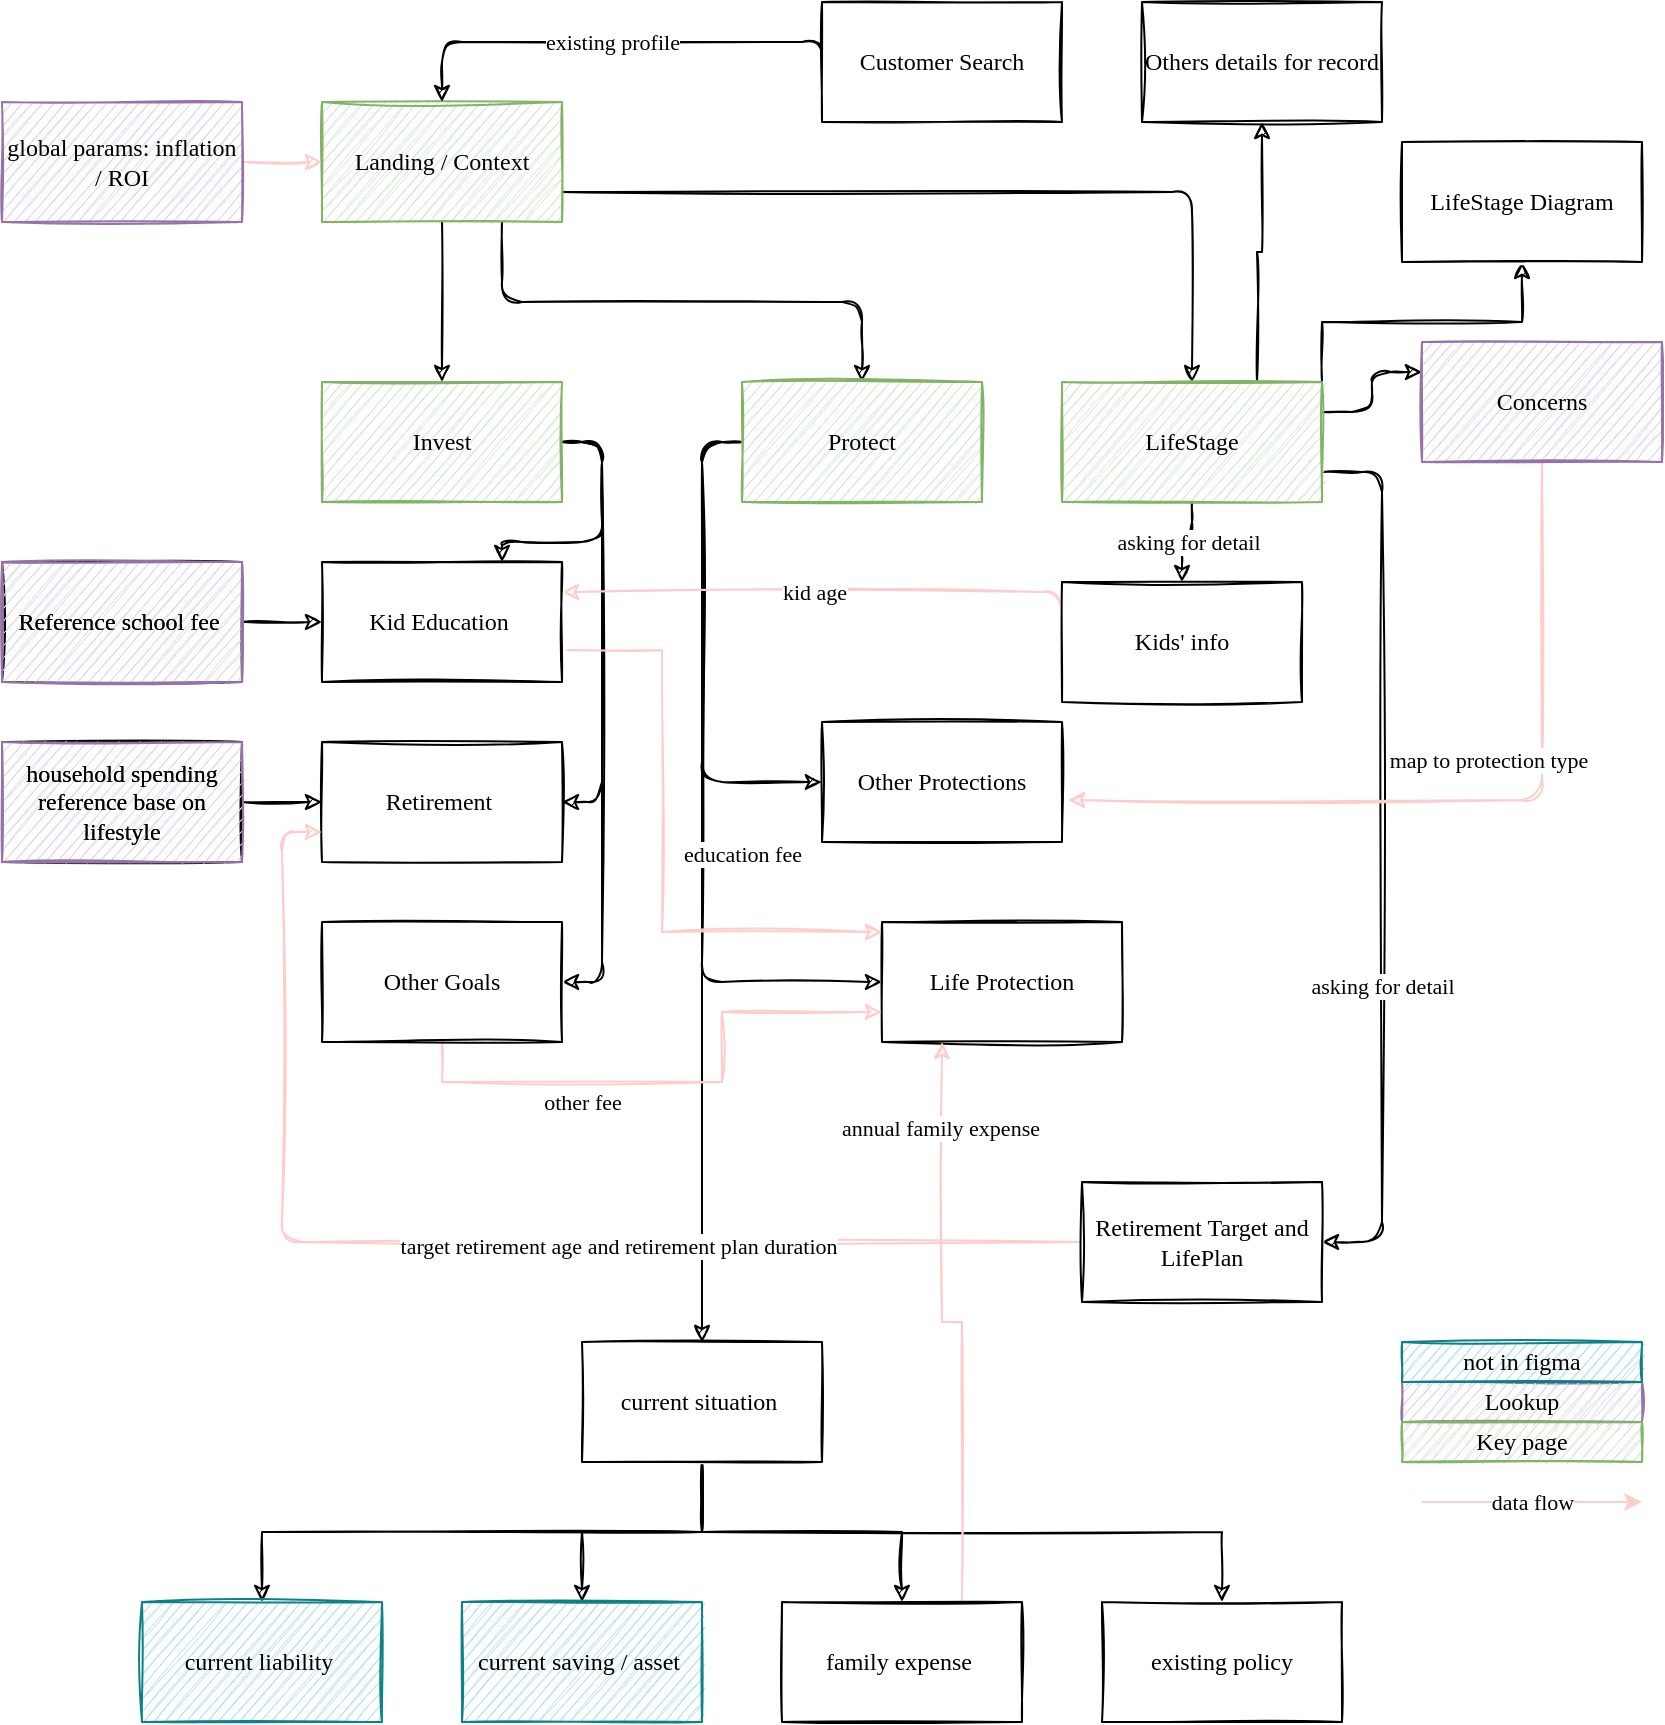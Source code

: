 <mxfile version="13.7.6" type="github">
  <diagram id="EWSqnJioqDDeJ6R7m2_B" name="Data Flow">
    <mxGraphModel dx="1286" dy="979" grid="1" gridSize="10" guides="1" tooltips="1" connect="1" arrows="1" fold="1" page="1" pageScale="1" pageWidth="850" pageHeight="1100" math="0" shadow="0">
      <root>
        <mxCell id="0" />
        <mxCell id="1" parent="0" />
        <mxCell id="O3FAnGdFtzIONOLhY2R--17" style="edgeStyle=orthogonalEdgeStyle;orthogonalLoop=1;jettySize=auto;html=1;exitX=0.5;exitY=1;exitDx=0;exitDy=0;entryX=0.5;entryY=0;entryDx=0;entryDy=0;sketch=1;fontFamily=Verdana;" parent="1" source="O3FAnGdFtzIONOLhY2R--1" target="O3FAnGdFtzIONOLhY2R--2" edge="1">
          <mxGeometry relative="1" as="geometry" />
        </mxCell>
        <mxCell id="O3FAnGdFtzIONOLhY2R--18" style="edgeStyle=orthogonalEdgeStyle;orthogonalLoop=1;jettySize=auto;html=1;exitX=0.75;exitY=1;exitDx=0;exitDy=0;sketch=1;fontFamily=Verdana;" parent="1" source="O3FAnGdFtzIONOLhY2R--1" target="O3FAnGdFtzIONOLhY2R--4" edge="1">
          <mxGeometry relative="1" as="geometry" />
        </mxCell>
        <mxCell id="O3FAnGdFtzIONOLhY2R--19" style="edgeStyle=orthogonalEdgeStyle;orthogonalLoop=1;jettySize=auto;html=1;exitX=1;exitY=0.75;exitDx=0;exitDy=0;entryX=0.5;entryY=0;entryDx=0;entryDy=0;sketch=1;fontFamily=Verdana;" parent="1" source="O3FAnGdFtzIONOLhY2R--1" target="O3FAnGdFtzIONOLhY2R--5" edge="1">
          <mxGeometry relative="1" as="geometry" />
        </mxCell>
        <mxCell id="O3FAnGdFtzIONOLhY2R--1" value="Landing / Context" style="whiteSpace=wrap;html=1;sketch=1;fontFamily=Verdana;fillColor=#d5e8d4;strokeColor=#82b366;" parent="1" vertex="1">
          <mxGeometry x="170" y="70" width="120" height="60" as="geometry" />
        </mxCell>
        <mxCell id="O3FAnGdFtzIONOLhY2R--28" style="edgeStyle=orthogonalEdgeStyle;orthogonalLoop=1;jettySize=auto;html=1;exitX=1;exitY=0.5;exitDx=0;exitDy=0;entryX=0.75;entryY=0;entryDx=0;entryDy=0;sketch=1;fontFamily=Verdana;" parent="1" source="O3FAnGdFtzIONOLhY2R--2" target="O3FAnGdFtzIONOLhY2R--11" edge="1">
          <mxGeometry relative="1" as="geometry" />
        </mxCell>
        <mxCell id="O3FAnGdFtzIONOLhY2R--29" style="edgeStyle=orthogonalEdgeStyle;orthogonalLoop=1;jettySize=auto;html=1;exitX=1;exitY=0.5;exitDx=0;exitDy=0;entryX=1;entryY=0.5;entryDx=0;entryDy=0;sketch=1;fontFamily=Verdana;" parent="1" source="O3FAnGdFtzIONOLhY2R--2" target="O3FAnGdFtzIONOLhY2R--12" edge="1">
          <mxGeometry relative="1" as="geometry" />
        </mxCell>
        <mxCell id="O3FAnGdFtzIONOLhY2R--30" style="edgeStyle=orthogonalEdgeStyle;orthogonalLoop=1;jettySize=auto;html=1;exitX=1;exitY=0.5;exitDx=0;exitDy=0;entryX=1;entryY=0.5;entryDx=0;entryDy=0;sketch=1;fontFamily=Verdana;" parent="1" source="O3FAnGdFtzIONOLhY2R--2" target="O3FAnGdFtzIONOLhY2R--13" edge="1">
          <mxGeometry relative="1" as="geometry" />
        </mxCell>
        <mxCell id="O3FAnGdFtzIONOLhY2R--2" value="Invest" style="whiteSpace=wrap;html=1;sketch=1;fontFamily=Verdana;fillColor=#d5e8d4;strokeColor=#82b366;" parent="1" vertex="1">
          <mxGeometry x="170" y="210" width="120" height="60" as="geometry" />
        </mxCell>
        <mxCell id="O3FAnGdFtzIONOLhY2R--31" value="existing profile" style="edgeStyle=orthogonalEdgeStyle;orthogonalLoop=1;jettySize=auto;html=1;exitX=0;exitY=0.5;exitDx=0;exitDy=0;entryX=0.5;entryY=0;entryDx=0;entryDy=0;sketch=1;fontFamily=Verdana;" parent="1" source="O3FAnGdFtzIONOLhY2R--3" target="O3FAnGdFtzIONOLhY2R--1" edge="1">
          <mxGeometry relative="1" as="geometry">
            <Array as="points">
              <mxPoint x="230" y="40" />
            </Array>
          </mxGeometry>
        </mxCell>
        <mxCell id="O3FAnGdFtzIONOLhY2R--3" value="Customer Search" style="whiteSpace=wrap;html=1;sketch=1;fontFamily=Verdana;" parent="1" vertex="1">
          <mxGeometry x="420" y="20" width="120" height="60" as="geometry" />
        </mxCell>
        <mxCell id="O3FAnGdFtzIONOLhY2R--32" style="edgeStyle=orthogonalEdgeStyle;orthogonalLoop=1;jettySize=auto;html=1;exitX=0;exitY=0.5;exitDx=0;exitDy=0;entryX=0.5;entryY=0;entryDx=0;entryDy=0;sketch=1;fontFamily=Verdana;" parent="1" source="O3FAnGdFtzIONOLhY2R--4" target="O3FAnGdFtzIONOLhY2R--8" edge="1">
          <mxGeometry relative="1" as="geometry" />
        </mxCell>
        <mxCell id="O3FAnGdFtzIONOLhY2R--33" style="edgeStyle=orthogonalEdgeStyle;orthogonalLoop=1;jettySize=auto;html=1;exitX=0;exitY=0.5;exitDx=0;exitDy=0;entryX=0;entryY=0.5;entryDx=0;entryDy=0;sketch=1;fontFamily=Verdana;" parent="1" source="O3FAnGdFtzIONOLhY2R--4" target="O3FAnGdFtzIONOLhY2R--9" edge="1">
          <mxGeometry relative="1" as="geometry" />
        </mxCell>
        <mxCell id="O3FAnGdFtzIONOLhY2R--34" style="edgeStyle=orthogonalEdgeStyle;orthogonalLoop=1;jettySize=auto;html=1;exitX=0;exitY=0.5;exitDx=0;exitDy=0;entryX=0;entryY=0.5;entryDx=0;entryDy=0;sketch=1;fontFamily=Verdana;" parent="1" source="O3FAnGdFtzIONOLhY2R--4" target="O3FAnGdFtzIONOLhY2R--10" edge="1">
          <mxGeometry relative="1" as="geometry" />
        </mxCell>
        <mxCell id="O3FAnGdFtzIONOLhY2R--4" value="Protect" style="whiteSpace=wrap;html=1;sketch=1;fontFamily=Verdana;fillColor=#d5e8d4;strokeColor=#82b366;" parent="1" vertex="1">
          <mxGeometry x="380" y="210" width="120" height="60" as="geometry" />
        </mxCell>
        <mxCell id="O3FAnGdFtzIONOLhY2R--22" style="edgeStyle=orthogonalEdgeStyle;orthogonalLoop=1;jettySize=auto;html=1;exitX=1;exitY=0.25;exitDx=0;exitDy=0;entryX=0;entryY=0.25;entryDx=0;entryDy=0;sketch=1;fontFamily=Verdana;" parent="1" source="O3FAnGdFtzIONOLhY2R--5" target="O3FAnGdFtzIONOLhY2R--7" edge="1">
          <mxGeometry relative="1" as="geometry" />
        </mxCell>
        <mxCell id="O3FAnGdFtzIONOLhY2R--36" value="asking for detail" style="edgeStyle=orthogonalEdgeStyle;orthogonalLoop=1;jettySize=auto;html=1;exitX=0.5;exitY=1;exitDx=0;exitDy=0;sketch=1;fontFamily=Verdana;" parent="1" source="O3FAnGdFtzIONOLhY2R--5" target="O3FAnGdFtzIONOLhY2R--6" edge="1">
          <mxGeometry relative="1" as="geometry" />
        </mxCell>
        <mxCell id="O3FAnGdFtzIONOLhY2R--37" value="asking for detail" style="edgeStyle=orthogonalEdgeStyle;orthogonalLoop=1;jettySize=auto;html=1;exitX=1;exitY=0.75;exitDx=0;exitDy=0;entryX=1;entryY=0.5;entryDx=0;entryDy=0;sketch=1;fontFamily=Verdana;" parent="1" source="O3FAnGdFtzIONOLhY2R--5" target="O3FAnGdFtzIONOLhY2R--35" edge="1">
          <mxGeometry x="0.291" relative="1" as="geometry">
            <Array as="points">
              <mxPoint x="700" y="255" />
              <mxPoint x="700" y="640" />
            </Array>
            <mxPoint as="offset" />
          </mxGeometry>
        </mxCell>
        <mxCell id="RtNHBDS2QIgpiVo3VP4l-9" style="edgeStyle=orthogonalEdgeStyle;rounded=0;sketch=1;orthogonalLoop=1;jettySize=auto;html=1;exitX=0.75;exitY=0;exitDx=0;exitDy=0;entryX=0.5;entryY=1;entryDx=0;entryDy=0;strokeColor=#000000;fillColor=#FFCCCC;fontFamily=Verdana;" edge="1" parent="1" source="O3FAnGdFtzIONOLhY2R--5" target="RtNHBDS2QIgpiVo3VP4l-8">
          <mxGeometry relative="1" as="geometry" />
        </mxCell>
        <mxCell id="RtNHBDS2QIgpiVo3VP4l-11" style="edgeStyle=orthogonalEdgeStyle;rounded=0;sketch=1;orthogonalLoop=1;jettySize=auto;html=1;exitX=1;exitY=0;exitDx=0;exitDy=0;entryX=0.5;entryY=1;entryDx=0;entryDy=0;strokeColor=#000000;fillColor=#FFCCCC;fontFamily=Verdana;" edge="1" parent="1" source="O3FAnGdFtzIONOLhY2R--5" target="RtNHBDS2QIgpiVo3VP4l-10">
          <mxGeometry relative="1" as="geometry" />
        </mxCell>
        <mxCell id="O3FAnGdFtzIONOLhY2R--5" value="LifeStage" style="whiteSpace=wrap;html=1;sketch=1;fontFamily=Verdana;fillColor=#d5e8d4;strokeColor=#82b366;" parent="1" vertex="1">
          <mxGeometry x="540" y="210" width="130" height="60" as="geometry" />
        </mxCell>
        <mxCell id="O3FAnGdFtzIONOLhY2R--39" style="edgeStyle=orthogonalEdgeStyle;orthogonalLoop=1;jettySize=auto;html=1;exitX=0;exitY=0.5;exitDx=0;exitDy=0;entryX=1;entryY=0.25;entryDx=0;entryDy=0;strokeColor=#FFCCCC;sketch=1;fontFamily=Verdana;" parent="1" source="O3FAnGdFtzIONOLhY2R--6" target="O3FAnGdFtzIONOLhY2R--11" edge="1">
          <mxGeometry relative="1" as="geometry">
            <Array as="points">
              <mxPoint x="540" y="315" />
            </Array>
          </mxGeometry>
        </mxCell>
        <mxCell id="O3FAnGdFtzIONOLhY2R--40" value="kid age" style="edgeLabel;html=1;align=center;verticalAlign=middle;resizable=0;points=[];sketch=1;fontFamily=Verdana;" parent="O3FAnGdFtzIONOLhY2R--39" vertex="1" connectable="0">
          <mxGeometry x="0.085" relative="1" as="geometry">
            <mxPoint as="offset" />
          </mxGeometry>
        </mxCell>
        <mxCell id="O3FAnGdFtzIONOLhY2R--6" value="Kids&#39; info" style="whiteSpace=wrap;html=1;sketch=1;fontFamily=Verdana;" parent="1" vertex="1">
          <mxGeometry x="540" y="310" width="120" height="60" as="geometry" />
        </mxCell>
        <mxCell id="RtNHBDS2QIgpiVo3VP4l-1" style="edgeStyle=orthogonalEdgeStyle;orthogonalLoop=1;jettySize=auto;html=1;exitX=0.5;exitY=1;exitDx=0;exitDy=0;fillColor=#FFCCCC;strokeColor=#FFCCCC;sketch=1;fontFamily=Verdana;entryX=1.025;entryY=0.65;entryDx=0;entryDy=0;entryPerimeter=0;" edge="1" parent="1" source="O3FAnGdFtzIONOLhY2R--7" target="O3FAnGdFtzIONOLhY2R--10">
          <mxGeometry relative="1" as="geometry">
            <mxPoint x="570" y="540" as="targetPoint" />
            <Array as="points">
              <mxPoint x="780" y="419" />
            </Array>
          </mxGeometry>
        </mxCell>
        <mxCell id="RtNHBDS2QIgpiVo3VP4l-3" value="map to protection type" style="edgeLabel;html=1;align=center;verticalAlign=middle;resizable=0;points=[];sketch=1;fontFamily=Verdana;" vertex="1" connectable="0" parent="RtNHBDS2QIgpiVo3VP4l-1">
          <mxGeometry x="-0.033" y="-2" relative="1" as="geometry">
            <mxPoint y="-18" as="offset" />
          </mxGeometry>
        </mxCell>
        <mxCell id="O3FAnGdFtzIONOLhY2R--7" value="Concerns" style="whiteSpace=wrap;html=1;sketch=1;fontFamily=Verdana;fillColor=#e1d5e7;strokeColor=#9673a6;" parent="1" vertex="1">
          <mxGeometry x="720" y="190" width="120" height="60" as="geometry" />
        </mxCell>
        <mxCell id="RtNHBDS2QIgpiVo3VP4l-15" style="edgeStyle=orthogonalEdgeStyle;rounded=0;sketch=1;orthogonalLoop=1;jettySize=auto;html=1;exitX=0.5;exitY=1;exitDx=0;exitDy=0;entryX=0.5;entryY=0;entryDx=0;entryDy=0;strokeColor=#000000;fillColor=#FFCCCC;fontFamily=Verdana;" edge="1" parent="1" source="O3FAnGdFtzIONOLhY2R--8" target="RtNHBDS2QIgpiVo3VP4l-12">
          <mxGeometry relative="1" as="geometry" />
        </mxCell>
        <mxCell id="RtNHBDS2QIgpiVo3VP4l-16" style="edgeStyle=orthogonalEdgeStyle;rounded=0;sketch=1;orthogonalLoop=1;jettySize=auto;html=1;exitX=0.5;exitY=1;exitDx=0;exitDy=0;strokeColor=#000000;fillColor=#FFCCCC;fontFamily=Verdana;" edge="1" parent="1" source="O3FAnGdFtzIONOLhY2R--8" target="RtNHBDS2QIgpiVo3VP4l-13">
          <mxGeometry relative="1" as="geometry" />
        </mxCell>
        <mxCell id="RtNHBDS2QIgpiVo3VP4l-18" style="edgeStyle=orthogonalEdgeStyle;rounded=0;sketch=1;orthogonalLoop=1;jettySize=auto;html=1;exitX=0.5;exitY=1;exitDx=0;exitDy=0;entryX=0.5;entryY=0;entryDx=0;entryDy=0;strokeColor=#000000;fillColor=#FFCCCC;fontFamily=Verdana;" edge="1" parent="1" source="O3FAnGdFtzIONOLhY2R--8" target="RtNHBDS2QIgpiVo3VP4l-17">
          <mxGeometry relative="1" as="geometry" />
        </mxCell>
        <mxCell id="RtNHBDS2QIgpiVo3VP4l-20" style="edgeStyle=orthogonalEdgeStyle;rounded=0;sketch=1;orthogonalLoop=1;jettySize=auto;html=1;exitX=0.5;exitY=1;exitDx=0;exitDy=0;entryX=0.5;entryY=0;entryDx=0;entryDy=0;strokeColor=#000000;fillColor=#FFCCCC;fontFamily=Verdana;" edge="1" parent="1" source="O3FAnGdFtzIONOLhY2R--8" target="RtNHBDS2QIgpiVo3VP4l-19">
          <mxGeometry relative="1" as="geometry" />
        </mxCell>
        <mxCell id="O3FAnGdFtzIONOLhY2R--8" value="current situation&amp;nbsp;" style="whiteSpace=wrap;html=1;sketch=1;fontFamily=Verdana;" parent="1" vertex="1">
          <mxGeometry x="300" y="690" width="120" height="60" as="geometry" />
        </mxCell>
        <mxCell id="O3FAnGdFtzIONOLhY2R--9" value="Life Protection" style="whiteSpace=wrap;html=1;sketch=1;fontFamily=Verdana;" parent="1" vertex="1">
          <mxGeometry x="450" y="480" width="120" height="60" as="geometry" />
        </mxCell>
        <mxCell id="O3FAnGdFtzIONOLhY2R--10" value="Other Protections" style="whiteSpace=wrap;html=1;sketch=1;fontFamily=Verdana;" parent="1" vertex="1">
          <mxGeometry x="420" y="380" width="120" height="60" as="geometry" />
        </mxCell>
        <mxCell id="RtNHBDS2QIgpiVo3VP4l-33" style="edgeStyle=orthogonalEdgeStyle;rounded=0;sketch=1;orthogonalLoop=1;jettySize=auto;html=1;exitX=1.023;exitY=0.733;exitDx=0;exitDy=0;strokeColor=#FFCCCC;fillColor=#FFCCCC;fontFamily=Verdana;exitPerimeter=0;" edge="1" parent="1" source="O3FAnGdFtzIONOLhY2R--11">
          <mxGeometry relative="1" as="geometry">
            <mxPoint x="450" y="485" as="targetPoint" />
            <Array as="points">
              <mxPoint x="340" y="344" />
              <mxPoint x="340" y="485" />
            </Array>
          </mxGeometry>
        </mxCell>
        <mxCell id="RtNHBDS2QIgpiVo3VP4l-34" value="education fee" style="edgeLabel;html=1;align=center;verticalAlign=middle;resizable=0;points=[];fontFamily=Verdana;" vertex="1" connectable="0" parent="RtNHBDS2QIgpiVo3VP4l-33">
          <mxGeometry x="-0.036" y="-3" relative="1" as="geometry">
            <mxPoint x="42.97" y="5" as="offset" />
          </mxGeometry>
        </mxCell>
        <mxCell id="O3FAnGdFtzIONOLhY2R--11" value="Kid Education&amp;nbsp;" style="whiteSpace=wrap;html=1;sketch=1;fontFamily=Verdana;" parent="1" vertex="1">
          <mxGeometry x="170" y="300" width="120" height="60" as="geometry" />
        </mxCell>
        <mxCell id="O3FAnGdFtzIONOLhY2R--12" value="Retirement&amp;nbsp;" style="whiteSpace=wrap;html=1;sketch=1;fontFamily=Verdana;" parent="1" vertex="1">
          <mxGeometry x="170" y="390" width="120" height="60" as="geometry" />
        </mxCell>
        <mxCell id="RtNHBDS2QIgpiVo3VP4l-35" style="edgeStyle=orthogonalEdgeStyle;rounded=0;sketch=1;orthogonalLoop=1;jettySize=auto;html=1;exitX=0.5;exitY=1;exitDx=0;exitDy=0;entryX=0;entryY=0.75;entryDx=0;entryDy=0;strokeColor=#FFCCCC;fillColor=#FFCCCC;fontFamily=Verdana;" edge="1" parent="1" source="O3FAnGdFtzIONOLhY2R--13" target="O3FAnGdFtzIONOLhY2R--9">
          <mxGeometry relative="1" as="geometry" />
        </mxCell>
        <mxCell id="RtNHBDS2QIgpiVo3VP4l-36" value="other fee" style="edgeLabel;html=1;align=center;verticalAlign=middle;resizable=0;points=[];fontFamily=Verdana;" vertex="1" connectable="0" parent="RtNHBDS2QIgpiVo3VP4l-35">
          <mxGeometry x="0.116" y="3" relative="1" as="geometry">
            <mxPoint x="-63.83" y="13" as="offset" />
          </mxGeometry>
        </mxCell>
        <mxCell id="O3FAnGdFtzIONOLhY2R--13" value="Other Goals" style="whiteSpace=wrap;html=1;sketch=1;fontFamily=Verdana;" parent="1" vertex="1">
          <mxGeometry x="170" y="480" width="120" height="60" as="geometry" />
        </mxCell>
        <mxCell id="O3FAnGdFtzIONOLhY2R--24" style="edgeStyle=orthogonalEdgeStyle;orthogonalLoop=1;jettySize=auto;html=1;exitX=1;exitY=0.5;exitDx=0;exitDy=0;entryX=0;entryY=0.5;entryDx=0;entryDy=0;sketch=1;fontFamily=Verdana;" parent="1" source="O3FAnGdFtzIONOLhY2R--15" target="O3FAnGdFtzIONOLhY2R--11" edge="1">
          <mxGeometry relative="1" as="geometry" />
        </mxCell>
        <mxCell id="O3FAnGdFtzIONOLhY2R--15" value="Reference school fee&amp;nbsp;" style="whiteSpace=wrap;html=1;sketch=1;fontFamily=Verdana;" parent="1" vertex="1">
          <mxGeometry x="10" y="300" width="120" height="60" as="geometry" />
        </mxCell>
        <mxCell id="O3FAnGdFtzIONOLhY2R--25" style="edgeStyle=orthogonalEdgeStyle;orthogonalLoop=1;jettySize=auto;html=1;exitX=1;exitY=0.5;exitDx=0;exitDy=0;entryX=0;entryY=0.5;entryDx=0;entryDy=0;sketch=1;fontFamily=Verdana;" parent="1" source="O3FAnGdFtzIONOLhY2R--16" target="O3FAnGdFtzIONOLhY2R--12" edge="1">
          <mxGeometry relative="1" as="geometry" />
        </mxCell>
        <mxCell id="O3FAnGdFtzIONOLhY2R--16" value="household spending reference base on lifestyle" style="whiteSpace=wrap;html=1;sketch=1;fontFamily=Verdana;" parent="1" vertex="1">
          <mxGeometry x="10" y="390" width="120" height="60" as="geometry" />
        </mxCell>
        <mxCell id="O3FAnGdFtzIONOLhY2R--38" style="edgeStyle=orthogonalEdgeStyle;orthogonalLoop=1;jettySize=auto;html=1;exitX=0;exitY=0.5;exitDx=0;exitDy=0;entryX=0;entryY=0.75;entryDx=0;entryDy=0;fillColor=#FFCC99;strokeColor=#FFCCCC;sketch=1;fontFamily=Verdana;" parent="1" source="O3FAnGdFtzIONOLhY2R--35" target="O3FAnGdFtzIONOLhY2R--12" edge="1">
          <mxGeometry relative="1" as="geometry" />
        </mxCell>
        <mxCell id="O3FAnGdFtzIONOLhY2R--41" value="target retirement age and retirement plan duration" style="edgeLabel;html=1;align=center;verticalAlign=middle;resizable=0;points=[];sketch=1;fontFamily=Verdana;" parent="O3FAnGdFtzIONOLhY2R--38" vertex="1" connectable="0">
          <mxGeometry x="-0.256" y="2" relative="1" as="geometry">
            <mxPoint as="offset" />
          </mxGeometry>
        </mxCell>
        <mxCell id="O3FAnGdFtzIONOLhY2R--35" value="Retirement Target and LifePlan" style="whiteSpace=wrap;html=1;sketch=1;fontFamily=Verdana;" parent="1" vertex="1">
          <mxGeometry x="550" y="610" width="120" height="60" as="geometry" />
        </mxCell>
        <mxCell id="RtNHBDS2QIgpiVo3VP4l-6" style="edgeStyle=orthogonalEdgeStyle;orthogonalLoop=1;jettySize=auto;html=1;exitX=1;exitY=0.5;exitDx=0;exitDy=0;strokeColor=#FFCCCC;fillColor=#FFCCCC;sketch=1;fontFamily=Verdana;" edge="1" parent="1" source="RtNHBDS2QIgpiVo3VP4l-5" target="O3FAnGdFtzIONOLhY2R--1">
          <mxGeometry relative="1" as="geometry" />
        </mxCell>
        <mxCell id="RtNHBDS2QIgpiVo3VP4l-5" value="global params: inflation / ROI" style="whiteSpace=wrap;html=1;sketch=1;fontFamily=Verdana;fillColor=#e1d5e7;strokeColor=#9673a6;" vertex="1" parent="1">
          <mxGeometry x="10" y="70" width="120" height="60" as="geometry" />
        </mxCell>
        <mxCell id="RtNHBDS2QIgpiVo3VP4l-8" value="Others details for record" style="rounded=0;whiteSpace=wrap;html=1;sketch=1;fontFamily=Verdana;" vertex="1" parent="1">
          <mxGeometry x="580" y="20" width="120" height="60" as="geometry" />
        </mxCell>
        <mxCell id="RtNHBDS2QIgpiVo3VP4l-10" value="LifeStage Diagram" style="rounded=0;whiteSpace=wrap;html=1;sketch=1;fontFamily=Verdana;" vertex="1" parent="1">
          <mxGeometry x="710" y="90" width="120" height="60" as="geometry" />
        </mxCell>
        <mxCell id="RtNHBDS2QIgpiVo3VP4l-12" value="existing policy" style="rounded=0;whiteSpace=wrap;html=1;sketch=1;fontFamily=Verdana;" vertex="1" parent="1">
          <mxGeometry x="560" y="820" width="120" height="60" as="geometry" />
        </mxCell>
        <mxCell id="RtNHBDS2QIgpiVo3VP4l-37" style="edgeStyle=orthogonalEdgeStyle;rounded=0;sketch=1;orthogonalLoop=1;jettySize=auto;html=1;exitX=0.75;exitY=0;exitDx=0;exitDy=0;entryX=0.25;entryY=1;entryDx=0;entryDy=0;strokeColor=#FFCCCC;fillColor=#FFCCCC;fontFamily=Verdana;" edge="1" parent="1" source="RtNHBDS2QIgpiVo3VP4l-13" target="O3FAnGdFtzIONOLhY2R--9">
          <mxGeometry relative="1" as="geometry" />
        </mxCell>
        <mxCell id="RtNHBDS2QIgpiVo3VP4l-38" value="annual family expense" style="edgeLabel;html=1;align=center;verticalAlign=middle;resizable=0;points=[];fontFamily=Verdana;" vertex="1" connectable="0" parent="RtNHBDS2QIgpiVo3VP4l-37">
          <mxGeometry x="0.702" y="1" relative="1" as="geometry">
            <mxPoint as="offset" />
          </mxGeometry>
        </mxCell>
        <mxCell id="RtNHBDS2QIgpiVo3VP4l-13" value="family expense&amp;nbsp;" style="rounded=0;whiteSpace=wrap;html=1;sketch=1;fontFamily=Verdana;" vertex="1" parent="1">
          <mxGeometry x="400" y="820" width="120" height="60" as="geometry" />
        </mxCell>
        <mxCell id="RtNHBDS2QIgpiVo3VP4l-17" value="current saving / asset&amp;nbsp;" style="rounded=0;whiteSpace=wrap;html=1;sketch=1;fontFamily=Verdana;fillColor=#b0e3e6;strokeColor=#0e8088;" vertex="1" parent="1">
          <mxGeometry x="240" y="820" width="120" height="60" as="geometry" />
        </mxCell>
        <mxCell id="RtNHBDS2QIgpiVo3VP4l-19" value="current liability&amp;nbsp;" style="rounded=0;whiteSpace=wrap;html=1;sketch=1;fontFamily=Verdana;fillColor=#b0e3e6;strokeColor=#0e8088;" vertex="1" parent="1">
          <mxGeometry x="80" y="820" width="120" height="60" as="geometry" />
        </mxCell>
        <mxCell id="RtNHBDS2QIgpiVo3VP4l-21" value="Reference school fee&amp;nbsp;" style="whiteSpace=wrap;html=1;sketch=1;fontFamily=Verdana;fillColor=#e1d5e7;strokeColor=#9673a6;" vertex="1" parent="1">
          <mxGeometry x="10" y="300" width="120" height="60" as="geometry" />
        </mxCell>
        <mxCell id="RtNHBDS2QIgpiVo3VP4l-22" value="household spending reference base on lifestyle" style="whiteSpace=wrap;html=1;sketch=1;fontFamily=Verdana;fillColor=#e1d5e7;strokeColor=#9673a6;" vertex="1" parent="1">
          <mxGeometry x="10" y="390" width="120" height="60" as="geometry" />
        </mxCell>
        <mxCell id="RtNHBDS2QIgpiVo3VP4l-25" value="Lookup" style="rounded=0;whiteSpace=wrap;html=1;sketch=1;fontFamily=Verdana;fillColor=#e1d5e7;strokeColor=#9673a6;" vertex="1" parent="1">
          <mxGeometry x="710" y="710" width="120" height="20" as="geometry" />
        </mxCell>
        <mxCell id="RtNHBDS2QIgpiVo3VP4l-26" value="Key page" style="rounded=0;whiteSpace=wrap;html=1;sketch=1;fontFamily=Verdana;fillColor=#d5e8d4;strokeColor=#82b366;" vertex="1" parent="1">
          <mxGeometry x="710" y="730" width="120" height="20" as="geometry" />
        </mxCell>
        <mxCell id="RtNHBDS2QIgpiVo3VP4l-27" value="data flow" style="endArrow=classic;html=1;strokeColor=#FFCCCC;fillColor=#FFCCCC;fontFamily=Verdana;" edge="1" parent="1">
          <mxGeometry width="50" height="50" relative="1" as="geometry">
            <mxPoint x="720" y="770" as="sourcePoint" />
            <mxPoint x="830" y="770" as="targetPoint" />
          </mxGeometry>
        </mxCell>
        <mxCell id="RtNHBDS2QIgpiVo3VP4l-30" value="not in figma" style="rounded=0;whiteSpace=wrap;html=1;sketch=1;fontFamily=Verdana;fillColor=#b0e3e6;strokeColor=#0e8088;" vertex="1" parent="1">
          <mxGeometry x="710" y="690" width="120" height="20" as="geometry" />
        </mxCell>
      </root>
    </mxGraphModel>
  </diagram>
</mxfile>
